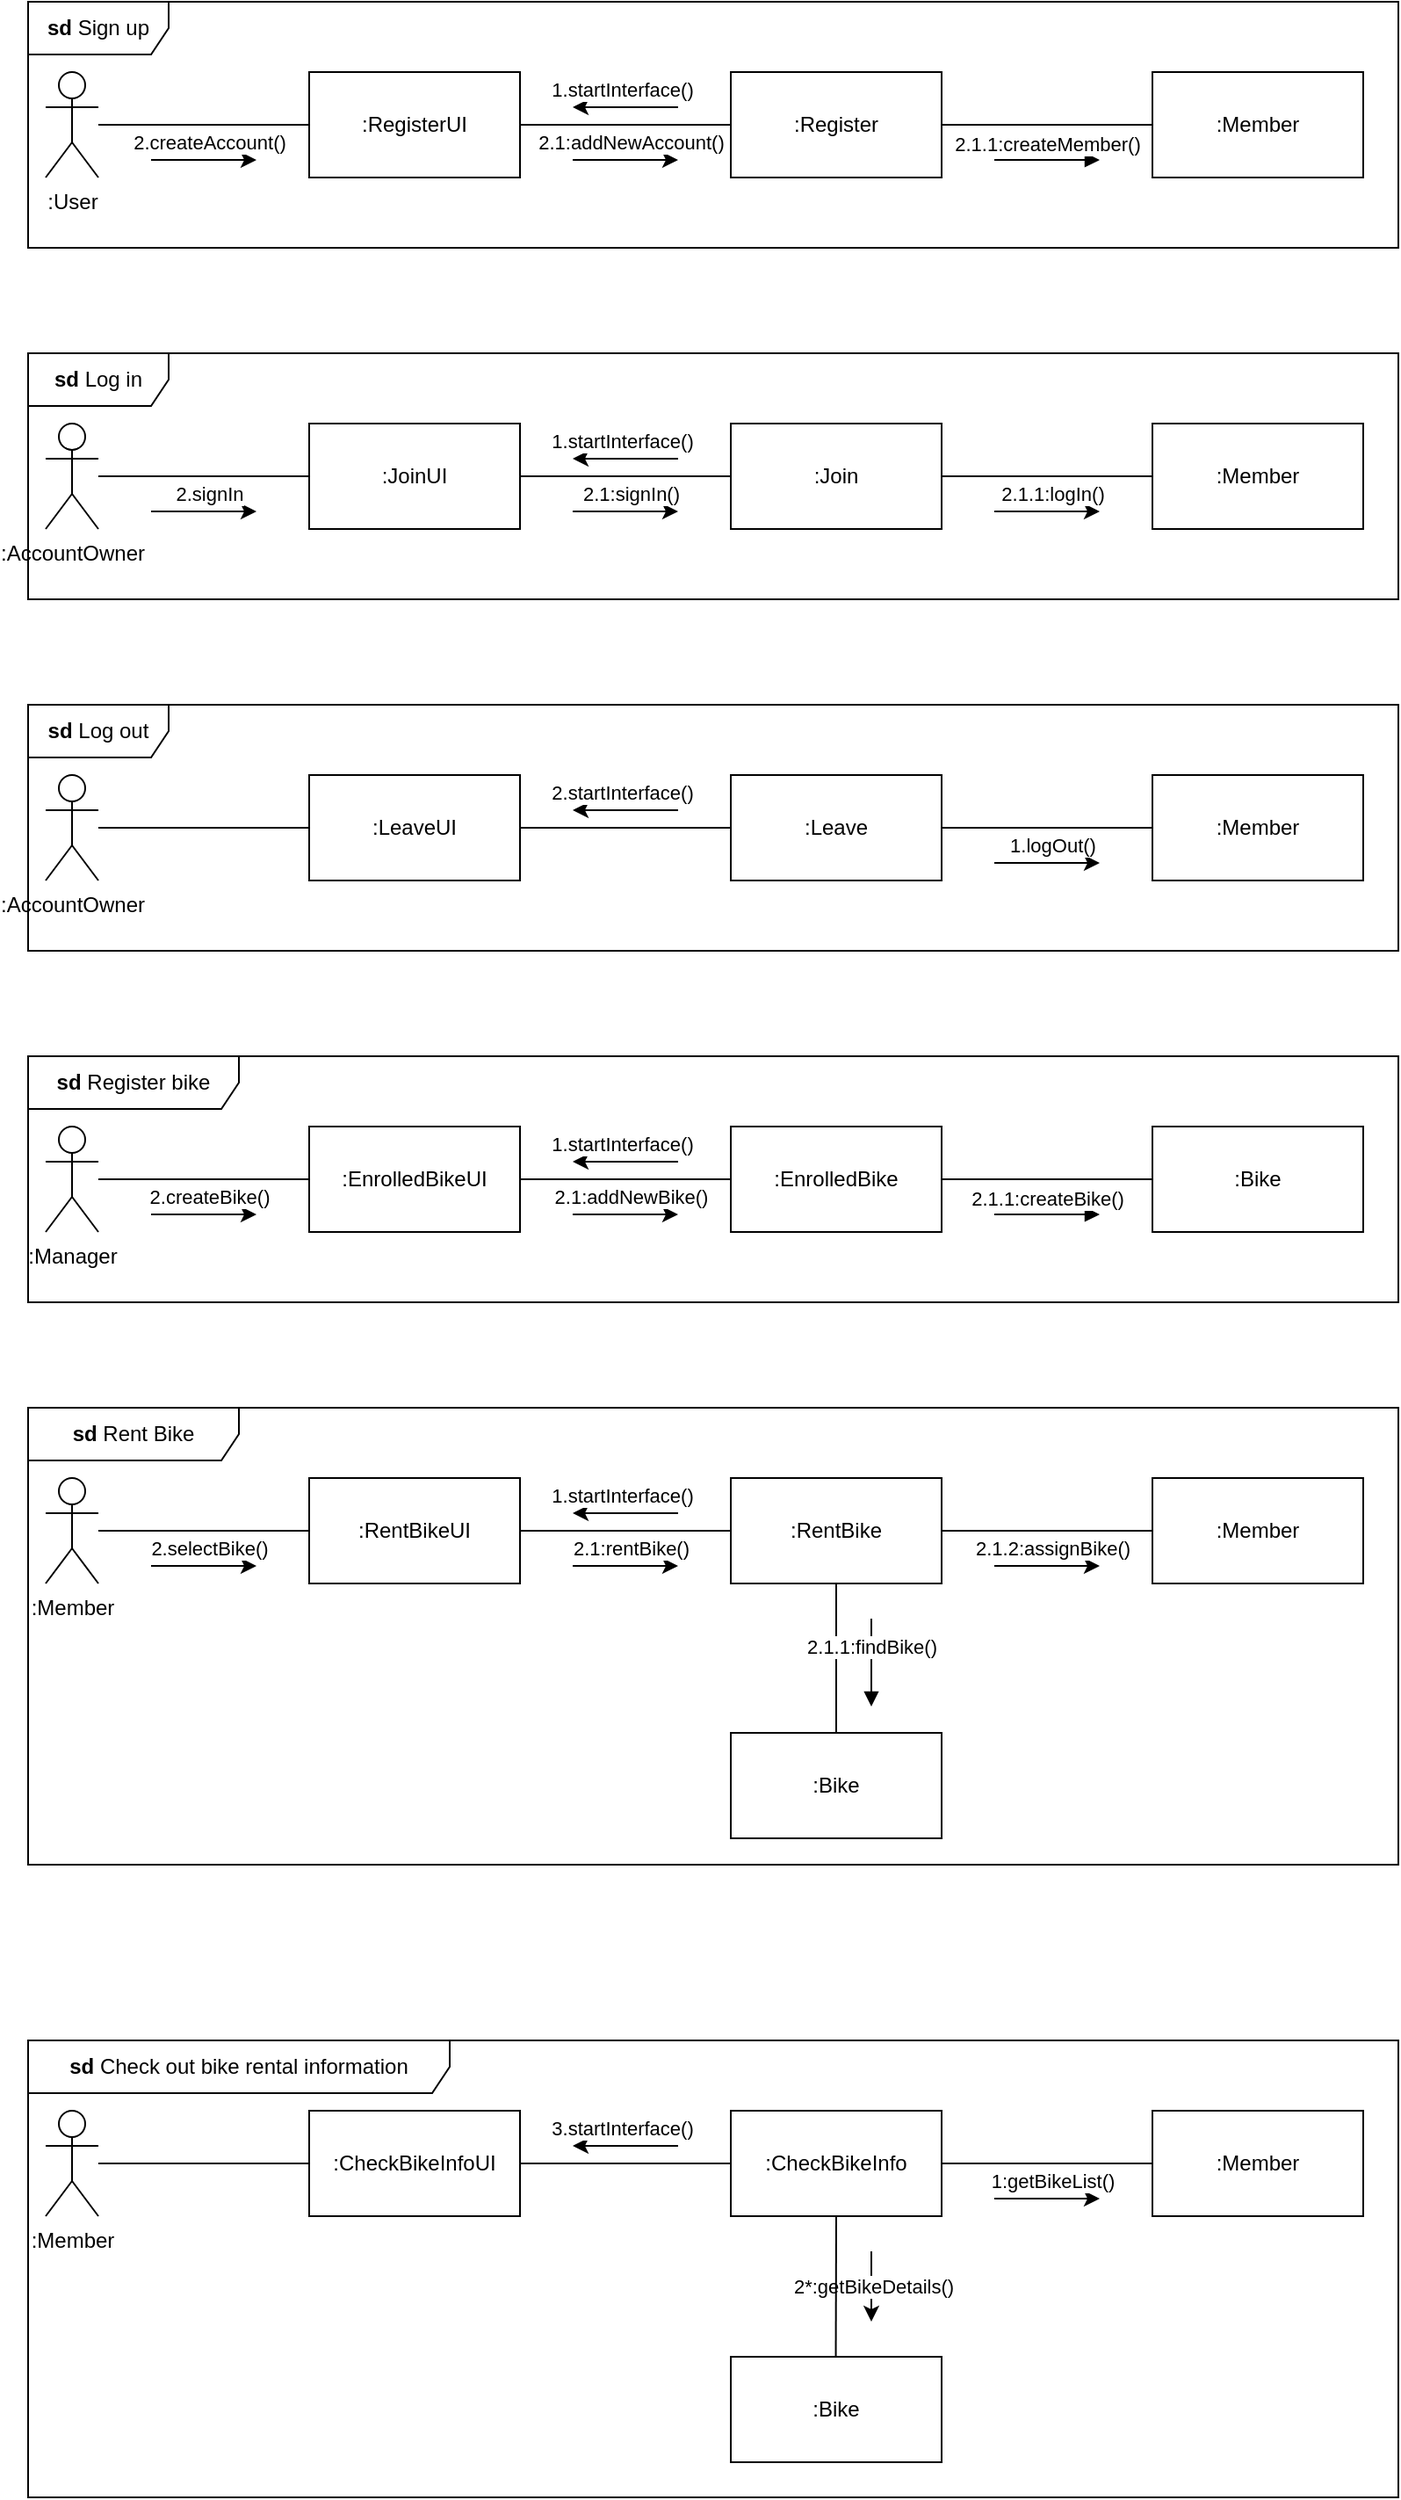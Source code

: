 <mxfile version="27.0.6">
  <diagram name="페이지-1" id="TfwBfcJx_TXcbL4AHAHk">
    <mxGraphModel dx="2253" dy="743" grid="1" gridSize="10" guides="1" tooltips="1" connect="1" arrows="1" fold="1" page="1" pageScale="1" pageWidth="827" pageHeight="1169" math="0" shadow="0">
      <root>
        <mxCell id="0" />
        <mxCell id="1" parent="0" />
        <mxCell id="0ZEHqHd7t8iUZ4EHQ0J9-8" value="" style="edgeStyle=orthogonalEdgeStyle;rounded=0;orthogonalLoop=1;jettySize=auto;html=1;endArrow=none;startFill=0;" parent="1" source="0ZEHqHd7t8iUZ4EHQ0J9-1" target="0ZEHqHd7t8iUZ4EHQ0J9-2" edge="1">
          <mxGeometry relative="1" as="geometry" />
        </mxCell>
        <mxCell id="0ZEHqHd7t8iUZ4EHQ0J9-1" value=":Register&lt;span style=&quot;background-color: transparent; color: light-dark(rgb(0, 0, 0), rgb(255, 255, 255));&quot;&gt;UI&lt;/span&gt;" style="rounded=0;whiteSpace=wrap;html=1;" parent="1" vertex="1">
          <mxGeometry x="-640" y="80" width="120" height="60" as="geometry" />
        </mxCell>
        <mxCell id="0ZEHqHd7t8iUZ4EHQ0J9-11" value="" style="edgeStyle=orthogonalEdgeStyle;rounded=0;orthogonalLoop=1;jettySize=auto;html=1;endArrow=none;startFill=0;" parent="1" source="0ZEHqHd7t8iUZ4EHQ0J9-2" target="0ZEHqHd7t8iUZ4EHQ0J9-10" edge="1">
          <mxGeometry relative="1" as="geometry" />
        </mxCell>
        <mxCell id="0ZEHqHd7t8iUZ4EHQ0J9-2" value=":Register" style="rounded=0;whiteSpace=wrap;html=1;" parent="1" vertex="1">
          <mxGeometry x="-400" y="80" width="120" height="60" as="geometry" />
        </mxCell>
        <mxCell id="0ZEHqHd7t8iUZ4EHQ0J9-3" value=":User" style="shape=umlActor;verticalLabelPosition=bottom;verticalAlign=top;html=1;outlineConnect=0;" parent="1" vertex="1">
          <mxGeometry x="-790" y="80" width="30" height="60" as="geometry" />
        </mxCell>
        <mxCell id="0ZEHqHd7t8iUZ4EHQ0J9-7" value="" style="endArrow=none;html=1;rounded=0;entryX=0;entryY=0.5;entryDx=0;entryDy=0;" parent="1" source="0ZEHqHd7t8iUZ4EHQ0J9-3" target="0ZEHqHd7t8iUZ4EHQ0J9-1" edge="1">
          <mxGeometry width="50" height="50" relative="1" as="geometry">
            <mxPoint x="-730" y="110" as="sourcePoint" />
            <mxPoint x="-680" y="60" as="targetPoint" />
          </mxGeometry>
        </mxCell>
        <mxCell id="0ZEHqHd7t8iUZ4EHQ0J9-10" value=":Member" style="rounded=0;whiteSpace=wrap;html=1;" parent="1" vertex="1">
          <mxGeometry x="-160" y="80" width="120" height="60" as="geometry" />
        </mxCell>
        <mxCell id="0ZEHqHd7t8iUZ4EHQ0J9-14" value="" style="endArrow=classic;html=1;rounded=0;" parent="1" edge="1">
          <mxGeometry width="50" height="50" relative="1" as="geometry">
            <mxPoint x="-430" y="100" as="sourcePoint" />
            <mxPoint x="-490" y="100" as="targetPoint" />
          </mxGeometry>
        </mxCell>
        <mxCell id="0ZEHqHd7t8iUZ4EHQ0J9-15" value="1.startInterface()" style="edgeLabel;html=1;align=center;verticalAlign=middle;resizable=0;points=[];" parent="0ZEHqHd7t8iUZ4EHQ0J9-14" vertex="1" connectable="0">
          <mxGeometry x="0.08" y="-1" relative="1" as="geometry">
            <mxPoint y="-9" as="offset" />
          </mxGeometry>
        </mxCell>
        <mxCell id="0ZEHqHd7t8iUZ4EHQ0J9-16" value="" style="endArrow=classic;html=1;rounded=0;" parent="1" edge="1">
          <mxGeometry width="50" height="50" relative="1" as="geometry">
            <mxPoint x="-730" y="130" as="sourcePoint" />
            <mxPoint x="-670" y="130" as="targetPoint" />
          </mxGeometry>
        </mxCell>
        <mxCell id="0ZEHqHd7t8iUZ4EHQ0J9-17" value="2.createAccount()" style="edgeLabel;html=1;align=center;verticalAlign=middle;resizable=0;points=[];" parent="0ZEHqHd7t8iUZ4EHQ0J9-16" vertex="1" connectable="0">
          <mxGeometry x="0.08" y="-1" relative="1" as="geometry">
            <mxPoint y="-11" as="offset" />
          </mxGeometry>
        </mxCell>
        <mxCell id="0ZEHqHd7t8iUZ4EHQ0J9-18" value="" style="endArrow=classic;html=1;rounded=0;" parent="1" edge="1">
          <mxGeometry width="50" height="50" relative="1" as="geometry">
            <mxPoint x="-490" y="130" as="sourcePoint" />
            <mxPoint x="-430" y="130" as="targetPoint" />
          </mxGeometry>
        </mxCell>
        <mxCell id="0ZEHqHd7t8iUZ4EHQ0J9-19" value="2.1:addNewAccount()" style="edgeLabel;html=1;align=center;verticalAlign=middle;resizable=0;points=[];" parent="0ZEHqHd7t8iUZ4EHQ0J9-18" vertex="1" connectable="0">
          <mxGeometry x="0.08" y="-1" relative="1" as="geometry">
            <mxPoint y="-11" as="offset" />
          </mxGeometry>
        </mxCell>
        <mxCell id="0ZEHqHd7t8iUZ4EHQ0J9-22" value="&lt;b&gt;sd&lt;/b&gt;&amp;nbsp;Sign up" style="shape=umlFrame;whiteSpace=wrap;html=1;pointerEvents=0;width=80;height=30;" parent="1" vertex="1">
          <mxGeometry x="-800" y="40" width="780" height="140" as="geometry" />
        </mxCell>
        <mxCell id="0ZEHqHd7t8iUZ4EHQ0J9-41" value="" style="edgeStyle=orthogonalEdgeStyle;rounded=0;orthogonalLoop=1;jettySize=auto;html=1;endArrow=none;startFill=0;" parent="1" source="0ZEHqHd7t8iUZ4EHQ0J9-42" target="0ZEHqHd7t8iUZ4EHQ0J9-45" edge="1">
          <mxGeometry relative="1" as="geometry" />
        </mxCell>
        <mxCell id="0ZEHqHd7t8iUZ4EHQ0J9-42" value=":Join&lt;span style=&quot;background-color: transparent; color: light-dark(rgb(0, 0, 0), rgb(255, 255, 255));&quot;&gt;UI&lt;/span&gt;" style="rounded=0;whiteSpace=wrap;html=1;" parent="1" vertex="1">
          <mxGeometry x="-640" y="280" width="120" height="60" as="geometry" />
        </mxCell>
        <mxCell id="0ZEHqHd7t8iUZ4EHQ0J9-43" value="" style="edgeStyle=orthogonalEdgeStyle;rounded=0;orthogonalLoop=1;jettySize=auto;html=1;endArrow=none;startFill=0;" parent="1" source="0ZEHqHd7t8iUZ4EHQ0J9-45" target="0ZEHqHd7t8iUZ4EHQ0J9-48" edge="1">
          <mxGeometry relative="1" as="geometry" />
        </mxCell>
        <mxCell id="0ZEHqHd7t8iUZ4EHQ0J9-45" value=":Join" style="rounded=0;whiteSpace=wrap;html=1;" parent="1" vertex="1">
          <mxGeometry x="-400" y="280" width="120" height="60" as="geometry" />
        </mxCell>
        <mxCell id="0ZEHqHd7t8iUZ4EHQ0J9-46" value=":AccountOwner" style="shape=umlActor;verticalLabelPosition=bottom;verticalAlign=top;html=1;outlineConnect=0;" parent="1" vertex="1">
          <mxGeometry x="-790" y="280" width="30" height="60" as="geometry" />
        </mxCell>
        <mxCell id="0ZEHqHd7t8iUZ4EHQ0J9-47" value="" style="endArrow=none;html=1;rounded=0;entryX=0;entryY=0.5;entryDx=0;entryDy=0;" parent="1" source="0ZEHqHd7t8iUZ4EHQ0J9-46" target="0ZEHqHd7t8iUZ4EHQ0J9-42" edge="1">
          <mxGeometry width="50" height="50" relative="1" as="geometry">
            <mxPoint x="-730" y="310" as="sourcePoint" />
            <mxPoint x="-680" y="260" as="targetPoint" />
          </mxGeometry>
        </mxCell>
        <mxCell id="0ZEHqHd7t8iUZ4EHQ0J9-48" value=":Member" style="rounded=0;whiteSpace=wrap;html=1;" parent="1" vertex="1">
          <mxGeometry x="-160" y="280" width="120" height="60" as="geometry" />
        </mxCell>
        <mxCell id="0ZEHqHd7t8iUZ4EHQ0J9-50" value="" style="endArrow=classic;html=1;rounded=0;" parent="1" edge="1">
          <mxGeometry width="50" height="50" relative="1" as="geometry">
            <mxPoint x="-430" y="300" as="sourcePoint" />
            <mxPoint x="-490" y="300" as="targetPoint" />
          </mxGeometry>
        </mxCell>
        <mxCell id="0ZEHqHd7t8iUZ4EHQ0J9-51" value="1.startInterface()" style="edgeLabel;html=1;align=center;verticalAlign=middle;resizable=0;points=[];" parent="0ZEHqHd7t8iUZ4EHQ0J9-50" vertex="1" connectable="0">
          <mxGeometry x="0.08" y="-1" relative="1" as="geometry">
            <mxPoint y="-9" as="offset" />
          </mxGeometry>
        </mxCell>
        <mxCell id="0ZEHqHd7t8iUZ4EHQ0J9-52" value="" style="endArrow=classic;html=1;rounded=0;" parent="1" edge="1">
          <mxGeometry width="50" height="50" relative="1" as="geometry">
            <mxPoint x="-730" y="330" as="sourcePoint" />
            <mxPoint x="-670" y="330" as="targetPoint" />
          </mxGeometry>
        </mxCell>
        <mxCell id="0ZEHqHd7t8iUZ4EHQ0J9-53" value="2.signIn" style="edgeLabel;html=1;align=center;verticalAlign=middle;resizable=0;points=[];" parent="0ZEHqHd7t8iUZ4EHQ0J9-52" vertex="1" connectable="0">
          <mxGeometry x="0.08" y="-1" relative="1" as="geometry">
            <mxPoint y="-11" as="offset" />
          </mxGeometry>
        </mxCell>
        <mxCell id="0ZEHqHd7t8iUZ4EHQ0J9-54" value="" style="endArrow=classic;html=1;rounded=0;" parent="1" edge="1">
          <mxGeometry width="50" height="50" relative="1" as="geometry">
            <mxPoint x="-490" y="330" as="sourcePoint" />
            <mxPoint x="-430" y="330" as="targetPoint" />
          </mxGeometry>
        </mxCell>
        <mxCell id="0ZEHqHd7t8iUZ4EHQ0J9-55" value="2.1:signIn()" style="edgeLabel;html=1;align=center;verticalAlign=middle;resizable=0;points=[];" parent="0ZEHqHd7t8iUZ4EHQ0J9-54" vertex="1" connectable="0">
          <mxGeometry x="0.08" y="-1" relative="1" as="geometry">
            <mxPoint y="-11" as="offset" />
          </mxGeometry>
        </mxCell>
        <mxCell id="0ZEHqHd7t8iUZ4EHQ0J9-58" value="&lt;b&gt;sd&lt;/b&gt;&amp;nbsp;Log in" style="shape=umlFrame;whiteSpace=wrap;html=1;pointerEvents=0;width=80;height=30;" parent="1" vertex="1">
          <mxGeometry x="-800" y="240" width="780" height="140" as="geometry" />
        </mxCell>
        <mxCell id="0ZEHqHd7t8iUZ4EHQ0J9-68" value="" style="endArrow=classic;html=1;rounded=0;" parent="1" edge="1">
          <mxGeometry width="50" height="50" relative="1" as="geometry">
            <mxPoint x="-250" y="330" as="sourcePoint" />
            <mxPoint x="-190" y="330" as="targetPoint" />
          </mxGeometry>
        </mxCell>
        <mxCell id="0ZEHqHd7t8iUZ4EHQ0J9-69" value="2.1.1:logIn()" style="edgeLabel;html=1;align=center;verticalAlign=middle;resizable=0;points=[];" parent="0ZEHqHd7t8iUZ4EHQ0J9-68" vertex="1" connectable="0">
          <mxGeometry x="0.08" y="-1" relative="1" as="geometry">
            <mxPoint y="-11" as="offset" />
          </mxGeometry>
        </mxCell>
        <mxCell id="0ZEHqHd7t8iUZ4EHQ0J9-70" value="" style="edgeStyle=orthogonalEdgeStyle;rounded=0;orthogonalLoop=1;jettySize=auto;html=1;endArrow=none;startFill=0;" parent="1" source="0ZEHqHd7t8iUZ4EHQ0J9-71" target="0ZEHqHd7t8iUZ4EHQ0J9-73" edge="1">
          <mxGeometry relative="1" as="geometry" />
        </mxCell>
        <mxCell id="0ZEHqHd7t8iUZ4EHQ0J9-71" value=":LeaveUI" style="rounded=0;whiteSpace=wrap;html=1;" parent="1" vertex="1">
          <mxGeometry x="-640" y="480" width="120" height="60" as="geometry" />
        </mxCell>
        <mxCell id="0ZEHqHd7t8iUZ4EHQ0J9-72" value="" style="edgeStyle=orthogonalEdgeStyle;rounded=0;orthogonalLoop=1;jettySize=auto;html=1;endArrow=none;startFill=0;" parent="1" source="0ZEHqHd7t8iUZ4EHQ0J9-73" target="0ZEHqHd7t8iUZ4EHQ0J9-77" edge="1">
          <mxGeometry relative="1" as="geometry" />
        </mxCell>
        <mxCell id="0ZEHqHd7t8iUZ4EHQ0J9-73" value=":Leave" style="rounded=0;whiteSpace=wrap;html=1;" parent="1" vertex="1">
          <mxGeometry x="-400" y="480" width="120" height="60" as="geometry" />
        </mxCell>
        <mxCell id="0ZEHqHd7t8iUZ4EHQ0J9-74" value=":AccountOwner" style="shape=umlActor;verticalLabelPosition=bottom;verticalAlign=top;html=1;outlineConnect=0;" parent="1" vertex="1">
          <mxGeometry x="-790" y="480" width="30" height="60" as="geometry" />
        </mxCell>
        <mxCell id="0ZEHqHd7t8iUZ4EHQ0J9-75" value="" style="endArrow=none;html=1;rounded=0;entryX=0;entryY=0.5;entryDx=0;entryDy=0;" parent="1" source="0ZEHqHd7t8iUZ4EHQ0J9-74" target="0ZEHqHd7t8iUZ4EHQ0J9-71" edge="1">
          <mxGeometry width="50" height="50" relative="1" as="geometry">
            <mxPoint x="-730" y="510" as="sourcePoint" />
            <mxPoint x="-680" y="460" as="targetPoint" />
          </mxGeometry>
        </mxCell>
        <mxCell id="0ZEHqHd7t8iUZ4EHQ0J9-77" value=":Member" style="rounded=0;whiteSpace=wrap;html=1;" parent="1" vertex="1">
          <mxGeometry x="-160" y="480" width="120" height="60" as="geometry" />
        </mxCell>
        <mxCell id="0ZEHqHd7t8iUZ4EHQ0J9-79" value="" style="endArrow=classic;html=1;rounded=0;" parent="1" edge="1">
          <mxGeometry width="50" height="50" relative="1" as="geometry">
            <mxPoint x="-430" y="500" as="sourcePoint" />
            <mxPoint x="-490" y="500" as="targetPoint" />
          </mxGeometry>
        </mxCell>
        <mxCell id="0ZEHqHd7t8iUZ4EHQ0J9-80" value="2.startInterface()" style="edgeLabel;html=1;align=center;verticalAlign=middle;resizable=0;points=[];" parent="0ZEHqHd7t8iUZ4EHQ0J9-79" vertex="1" connectable="0">
          <mxGeometry x="0.08" y="-1" relative="1" as="geometry">
            <mxPoint y="-9" as="offset" />
          </mxGeometry>
        </mxCell>
        <mxCell id="0ZEHqHd7t8iUZ4EHQ0J9-85" value="&lt;b&gt;sd&lt;/b&gt;&amp;nbsp;Log out" style="shape=umlFrame;whiteSpace=wrap;html=1;pointerEvents=0;width=80;height=30;" parent="1" vertex="1">
          <mxGeometry x="-800" y="440" width="780" height="140" as="geometry" />
        </mxCell>
        <mxCell id="0ZEHqHd7t8iUZ4EHQ0J9-90" value="" style="endArrow=classic;html=1;rounded=0;" parent="1" edge="1">
          <mxGeometry width="50" height="50" relative="1" as="geometry">
            <mxPoint x="-250" y="530" as="sourcePoint" />
            <mxPoint x="-190" y="530" as="targetPoint" />
          </mxGeometry>
        </mxCell>
        <mxCell id="0ZEHqHd7t8iUZ4EHQ0J9-91" value="1.logOut()" style="edgeLabel;html=1;align=center;verticalAlign=middle;resizable=0;points=[];" parent="0ZEHqHd7t8iUZ4EHQ0J9-90" vertex="1" connectable="0">
          <mxGeometry x="0.08" y="-1" relative="1" as="geometry">
            <mxPoint y="-11" as="offset" />
          </mxGeometry>
        </mxCell>
        <mxCell id="0ZEHqHd7t8iUZ4EHQ0J9-92" value="" style="edgeStyle=orthogonalEdgeStyle;rounded=0;orthogonalLoop=1;jettySize=auto;html=1;endArrow=none;startFill=0;" parent="1" source="0ZEHqHd7t8iUZ4EHQ0J9-93" target="0ZEHqHd7t8iUZ4EHQ0J9-95" edge="1">
          <mxGeometry relative="1" as="geometry" />
        </mxCell>
        <mxCell id="0ZEHqHd7t8iUZ4EHQ0J9-93" value=":EnrolledBikeUI" style="rounded=0;whiteSpace=wrap;html=1;" parent="1" vertex="1">
          <mxGeometry x="-640" y="680" width="120" height="60" as="geometry" />
        </mxCell>
        <mxCell id="0ZEHqHd7t8iUZ4EHQ0J9-94" value="" style="edgeStyle=orthogonalEdgeStyle;rounded=0;orthogonalLoop=1;jettySize=auto;html=1;endArrow=none;startFill=0;" parent="1" source="0ZEHqHd7t8iUZ4EHQ0J9-95" target="0ZEHqHd7t8iUZ4EHQ0J9-99" edge="1">
          <mxGeometry relative="1" as="geometry" />
        </mxCell>
        <mxCell id="0ZEHqHd7t8iUZ4EHQ0J9-95" value=":EnrolledBike" style="rounded=0;whiteSpace=wrap;html=1;" parent="1" vertex="1">
          <mxGeometry x="-400" y="680" width="120" height="60" as="geometry" />
        </mxCell>
        <mxCell id="0ZEHqHd7t8iUZ4EHQ0J9-96" value=":Manager" style="shape=umlActor;verticalLabelPosition=bottom;verticalAlign=top;html=1;outlineConnect=0;" parent="1" vertex="1">
          <mxGeometry x="-790" y="680" width="30" height="60" as="geometry" />
        </mxCell>
        <mxCell id="0ZEHqHd7t8iUZ4EHQ0J9-97" value="" style="endArrow=none;html=1;rounded=0;entryX=0;entryY=0.5;entryDx=0;entryDy=0;" parent="1" source="0ZEHqHd7t8iUZ4EHQ0J9-96" target="0ZEHqHd7t8iUZ4EHQ0J9-93" edge="1">
          <mxGeometry width="50" height="50" relative="1" as="geometry">
            <mxPoint x="-730" y="710" as="sourcePoint" />
            <mxPoint x="-680" y="660" as="targetPoint" />
          </mxGeometry>
        </mxCell>
        <mxCell id="0ZEHqHd7t8iUZ4EHQ0J9-99" value=":Bike" style="rounded=0;whiteSpace=wrap;html=1;" parent="1" vertex="1">
          <mxGeometry x="-160" y="680" width="120" height="60" as="geometry" />
        </mxCell>
        <mxCell id="0ZEHqHd7t8iUZ4EHQ0J9-101" value="" style="endArrow=classic;html=1;rounded=0;" parent="1" edge="1">
          <mxGeometry width="50" height="50" relative="1" as="geometry">
            <mxPoint x="-430" y="700" as="sourcePoint" />
            <mxPoint x="-490" y="700" as="targetPoint" />
          </mxGeometry>
        </mxCell>
        <mxCell id="0ZEHqHd7t8iUZ4EHQ0J9-102" value="1.startInterface()" style="edgeLabel;html=1;align=center;verticalAlign=middle;resizable=0;points=[];" parent="0ZEHqHd7t8iUZ4EHQ0J9-101" vertex="1" connectable="0">
          <mxGeometry x="0.08" y="-1" relative="1" as="geometry">
            <mxPoint y="-9" as="offset" />
          </mxGeometry>
        </mxCell>
        <mxCell id="0ZEHqHd7t8iUZ4EHQ0J9-103" value="" style="endArrow=classic;html=1;rounded=0;" parent="1" edge="1">
          <mxGeometry width="50" height="50" relative="1" as="geometry">
            <mxPoint x="-730" y="730" as="sourcePoint" />
            <mxPoint x="-670" y="730" as="targetPoint" />
          </mxGeometry>
        </mxCell>
        <mxCell id="0ZEHqHd7t8iUZ4EHQ0J9-104" value="2.createBike()" style="edgeLabel;html=1;align=center;verticalAlign=middle;resizable=0;points=[];" parent="0ZEHqHd7t8iUZ4EHQ0J9-103" vertex="1" connectable="0">
          <mxGeometry x="0.08" y="-1" relative="1" as="geometry">
            <mxPoint y="-11" as="offset" />
          </mxGeometry>
        </mxCell>
        <mxCell id="0ZEHqHd7t8iUZ4EHQ0J9-105" value="" style="endArrow=classic;html=1;rounded=0;" parent="1" edge="1">
          <mxGeometry width="50" height="50" relative="1" as="geometry">
            <mxPoint x="-490" y="730" as="sourcePoint" />
            <mxPoint x="-430" y="730" as="targetPoint" />
          </mxGeometry>
        </mxCell>
        <mxCell id="0ZEHqHd7t8iUZ4EHQ0J9-106" value="2.1:addNewBike()" style="edgeLabel;html=1;align=center;verticalAlign=middle;resizable=0;points=[];" parent="0ZEHqHd7t8iUZ4EHQ0J9-105" vertex="1" connectable="0">
          <mxGeometry x="0.08" y="-1" relative="1" as="geometry">
            <mxPoint y="-11" as="offset" />
          </mxGeometry>
        </mxCell>
        <mxCell id="0ZEHqHd7t8iUZ4EHQ0J9-107" value="&lt;b&gt;sd&lt;/b&gt;&amp;nbsp;Register bike" style="shape=umlFrame;whiteSpace=wrap;html=1;pointerEvents=0;width=120;height=30;" parent="1" vertex="1">
          <mxGeometry x="-800" y="640" width="780" height="140" as="geometry" />
        </mxCell>
        <mxCell id="0ZEHqHd7t8iUZ4EHQ0J9-118" value="" style="edgeStyle=orthogonalEdgeStyle;rounded=0;orthogonalLoop=1;jettySize=auto;html=1;endArrow=none;startFill=0;" parent="1" source="0ZEHqHd7t8iUZ4EHQ0J9-119" target="0ZEHqHd7t8iUZ4EHQ0J9-122" edge="1">
          <mxGeometry relative="1" as="geometry" />
        </mxCell>
        <mxCell id="0ZEHqHd7t8iUZ4EHQ0J9-119" value=":RentBikeUI" style="rounded=0;whiteSpace=wrap;html=1;" parent="1" vertex="1">
          <mxGeometry x="-640" y="880" width="120" height="60" as="geometry" />
        </mxCell>
        <mxCell id="0ZEHqHd7t8iUZ4EHQ0J9-120" value="" style="edgeStyle=orthogonalEdgeStyle;rounded=0;orthogonalLoop=1;jettySize=auto;html=1;endArrow=none;startFill=0;" parent="1" source="0ZEHqHd7t8iUZ4EHQ0J9-122" target="0ZEHqHd7t8iUZ4EHQ0J9-125" edge="1">
          <mxGeometry relative="1" as="geometry" />
        </mxCell>
        <mxCell id="-vyaur1Un84xcZUT0xZy-5" value="" style="edgeStyle=orthogonalEdgeStyle;rounded=0;orthogonalLoop=1;jettySize=auto;html=1;endArrow=none;startFill=0;" parent="1" source="0ZEHqHd7t8iUZ4EHQ0J9-122" target="lkCe4IDrxySDpFvIRtou-5" edge="1">
          <mxGeometry relative="1" as="geometry" />
        </mxCell>
        <mxCell id="0ZEHqHd7t8iUZ4EHQ0J9-122" value=":RentBike" style="rounded=0;whiteSpace=wrap;html=1;" parent="1" vertex="1">
          <mxGeometry x="-400" y="880" width="120" height="60" as="geometry" />
        </mxCell>
        <mxCell id="0ZEHqHd7t8iUZ4EHQ0J9-123" value=":Member" style="shape=umlActor;verticalLabelPosition=bottom;verticalAlign=top;html=1;outlineConnect=0;" parent="1" vertex="1">
          <mxGeometry x="-790" y="880" width="30" height="60" as="geometry" />
        </mxCell>
        <mxCell id="0ZEHqHd7t8iUZ4EHQ0J9-124" value="" style="endArrow=none;html=1;rounded=0;entryX=0;entryY=0.5;entryDx=0;entryDy=0;" parent="1" source="0ZEHqHd7t8iUZ4EHQ0J9-123" target="0ZEHqHd7t8iUZ4EHQ0J9-119" edge="1">
          <mxGeometry width="50" height="50" relative="1" as="geometry">
            <mxPoint x="-730" y="910" as="sourcePoint" />
            <mxPoint x="-680" y="860" as="targetPoint" />
          </mxGeometry>
        </mxCell>
        <mxCell id="0ZEHqHd7t8iUZ4EHQ0J9-125" value=":Member" style="rounded=0;whiteSpace=wrap;html=1;" parent="1" vertex="1">
          <mxGeometry x="-160" y="880" width="120" height="60" as="geometry" />
        </mxCell>
        <mxCell id="0ZEHqHd7t8iUZ4EHQ0J9-127" value="" style="endArrow=classic;html=1;rounded=0;" parent="1" edge="1">
          <mxGeometry width="50" height="50" relative="1" as="geometry">
            <mxPoint x="-430" y="900" as="sourcePoint" />
            <mxPoint x="-490" y="900" as="targetPoint" />
          </mxGeometry>
        </mxCell>
        <mxCell id="0ZEHqHd7t8iUZ4EHQ0J9-128" value="1.startInterface()" style="edgeLabel;html=1;align=center;verticalAlign=middle;resizable=0;points=[];" parent="0ZEHqHd7t8iUZ4EHQ0J9-127" vertex="1" connectable="0">
          <mxGeometry x="0.08" y="-1" relative="1" as="geometry">
            <mxPoint y="-9" as="offset" />
          </mxGeometry>
        </mxCell>
        <mxCell id="0ZEHqHd7t8iUZ4EHQ0J9-129" value="" style="endArrow=classic;html=1;rounded=0;" parent="1" edge="1">
          <mxGeometry width="50" height="50" relative="1" as="geometry">
            <mxPoint x="-730" y="930" as="sourcePoint" />
            <mxPoint x="-670" y="930" as="targetPoint" />
          </mxGeometry>
        </mxCell>
        <mxCell id="0ZEHqHd7t8iUZ4EHQ0J9-130" value="2.selectBike()" style="edgeLabel;html=1;align=center;verticalAlign=middle;resizable=0;points=[];" parent="0ZEHqHd7t8iUZ4EHQ0J9-129" vertex="1" connectable="0">
          <mxGeometry x="0.08" y="-1" relative="1" as="geometry">
            <mxPoint y="-11" as="offset" />
          </mxGeometry>
        </mxCell>
        <mxCell id="0ZEHqHd7t8iUZ4EHQ0J9-131" value="" style="endArrow=classic;html=1;rounded=0;" parent="1" edge="1">
          <mxGeometry width="50" height="50" relative="1" as="geometry">
            <mxPoint x="-490" y="930" as="sourcePoint" />
            <mxPoint x="-430" y="930" as="targetPoint" />
          </mxGeometry>
        </mxCell>
        <mxCell id="0ZEHqHd7t8iUZ4EHQ0J9-132" value="2.1:rentBike()" style="edgeLabel;html=1;align=center;verticalAlign=middle;resizable=0;points=[];" parent="0ZEHqHd7t8iUZ4EHQ0J9-131" vertex="1" connectable="0">
          <mxGeometry x="0.08" y="-1" relative="1" as="geometry">
            <mxPoint y="-11" as="offset" />
          </mxGeometry>
        </mxCell>
        <mxCell id="0ZEHqHd7t8iUZ4EHQ0J9-133" value="&lt;b&gt;sd&lt;/b&gt;&amp;nbsp;Rent Bike" style="shape=umlFrame;whiteSpace=wrap;html=1;pointerEvents=0;width=120;height=30;" parent="1" vertex="1">
          <mxGeometry x="-800" y="840" width="780" height="260" as="geometry" />
        </mxCell>
        <mxCell id="0ZEHqHd7t8iUZ4EHQ0J9-139" value="" style="endArrow=classic;html=1;rounded=0;" parent="1" edge="1">
          <mxGeometry width="50" height="50" relative="1" as="geometry">
            <mxPoint x="-250" y="930" as="sourcePoint" />
            <mxPoint x="-190" y="930" as="targetPoint" />
          </mxGeometry>
        </mxCell>
        <mxCell id="0ZEHqHd7t8iUZ4EHQ0J9-140" value="2.1.2:assignBike()" style="edgeLabel;html=1;align=center;verticalAlign=middle;resizable=0;points=[];" parent="0ZEHqHd7t8iUZ4EHQ0J9-139" vertex="1" connectable="0">
          <mxGeometry x="0.08" y="-1" relative="1" as="geometry">
            <mxPoint y="-11" as="offset" />
          </mxGeometry>
        </mxCell>
        <mxCell id="0ZEHqHd7t8iUZ4EHQ0J9-141" value="" style="edgeStyle=orthogonalEdgeStyle;rounded=0;orthogonalLoop=1;jettySize=auto;html=1;endArrow=none;startFill=0;" parent="1" source="0ZEHqHd7t8iUZ4EHQ0J9-142" target="0ZEHqHd7t8iUZ4EHQ0J9-144" edge="1">
          <mxGeometry relative="1" as="geometry" />
        </mxCell>
        <mxCell id="0ZEHqHd7t8iUZ4EHQ0J9-142" value=":CheckBikeInfoUI" style="rounded=0;whiteSpace=wrap;html=1;" parent="1" vertex="1">
          <mxGeometry x="-640" y="1240" width="120" height="60" as="geometry" />
        </mxCell>
        <mxCell id="0ZEHqHd7t8iUZ4EHQ0J9-143" value="" style="edgeStyle=orthogonalEdgeStyle;rounded=0;orthogonalLoop=1;jettySize=auto;html=1;endArrow=none;startFill=0;" parent="1" source="0ZEHqHd7t8iUZ4EHQ0J9-144" target="0ZEHqHd7t8iUZ4EHQ0J9-149" edge="1">
          <mxGeometry relative="1" as="geometry" />
        </mxCell>
        <mxCell id="0ZEHqHd7t8iUZ4EHQ0J9-144" value=":CheckBikeInfo" style="rounded=0;whiteSpace=wrap;html=1;" parent="1" vertex="1">
          <mxGeometry x="-400" y="1240" width="120" height="60" as="geometry" />
        </mxCell>
        <mxCell id="0ZEHqHd7t8iUZ4EHQ0J9-145" value=":Member" style="shape=umlActor;verticalLabelPosition=bottom;verticalAlign=top;html=1;outlineConnect=0;" parent="1" vertex="1">
          <mxGeometry x="-790" y="1240" width="30" height="60" as="geometry" />
        </mxCell>
        <mxCell id="0ZEHqHd7t8iUZ4EHQ0J9-146" value="" style="endArrow=none;html=1;rounded=0;entryX=0;entryY=0.5;entryDx=0;entryDy=0;" parent="1" source="0ZEHqHd7t8iUZ4EHQ0J9-145" target="0ZEHqHd7t8iUZ4EHQ0J9-142" edge="1">
          <mxGeometry width="50" height="50" relative="1" as="geometry">
            <mxPoint x="-730" y="1270" as="sourcePoint" />
            <mxPoint x="-680" y="1220" as="targetPoint" />
          </mxGeometry>
        </mxCell>
        <mxCell id="0ZEHqHd7t8iUZ4EHQ0J9-149" value=":Member" style="rounded=0;whiteSpace=wrap;html=1;" parent="1" vertex="1">
          <mxGeometry x="-160" y="1240" width="120" height="60" as="geometry" />
        </mxCell>
        <mxCell id="0ZEHqHd7t8iUZ4EHQ0J9-150" value=":Bike" style="rounded=0;whiteSpace=wrap;html=1;" parent="1" vertex="1">
          <mxGeometry x="-400" y="1380" width="120" height="60" as="geometry" />
        </mxCell>
        <mxCell id="0ZEHqHd7t8iUZ4EHQ0J9-151" value="" style="endArrow=classic;html=1;rounded=0;" parent="1" edge="1">
          <mxGeometry width="50" height="50" relative="1" as="geometry">
            <mxPoint x="-430" y="1260" as="sourcePoint" />
            <mxPoint x="-490" y="1260" as="targetPoint" />
          </mxGeometry>
        </mxCell>
        <mxCell id="0ZEHqHd7t8iUZ4EHQ0J9-152" value="3.startInterface()" style="edgeLabel;html=1;align=center;verticalAlign=middle;resizable=0;points=[];" parent="0ZEHqHd7t8iUZ4EHQ0J9-151" vertex="1" connectable="0">
          <mxGeometry x="0.08" y="-1" relative="1" as="geometry">
            <mxPoint y="-9" as="offset" />
          </mxGeometry>
        </mxCell>
        <mxCell id="0ZEHqHd7t8iUZ4EHQ0J9-157" value="&lt;b&gt;sd&lt;/b&gt;&amp;nbsp;Check out bike rental information" style="shape=umlFrame;whiteSpace=wrap;html=1;pointerEvents=0;width=240;height=30;" parent="1" vertex="1">
          <mxGeometry x="-800" y="1200" width="780" height="260" as="geometry" />
        </mxCell>
        <mxCell id="0ZEHqHd7t8iUZ4EHQ0J9-158" value="" style="endArrow=classic;html=1;rounded=0;entryX=0.5;entryY=0;entryDx=0;entryDy=0;" parent="1" edge="1">
          <mxGeometry width="50" height="50" relative="1" as="geometry">
            <mxPoint x="-320" y="1320" as="sourcePoint" />
            <mxPoint x="-320" y="1360" as="targetPoint" />
          </mxGeometry>
        </mxCell>
        <mxCell id="0ZEHqHd7t8iUZ4EHQ0J9-159" value="2*:&lt;span style=&quot;background-color: light-dark(#ffffff, var(--ge-dark-color, #121212)); color: light-dark(rgb(0, 0, 0), rgb(255, 255, 255));&quot;&gt;getBikeDetails()&lt;/span&gt;" style="edgeLabel;html=1;align=center;verticalAlign=middle;resizable=0;points=[];" parent="0ZEHqHd7t8iUZ4EHQ0J9-158" vertex="1" connectable="0">
          <mxGeometry x="0.007" y="1" relative="1" as="geometry">
            <mxPoint as="offset" />
          </mxGeometry>
        </mxCell>
        <mxCell id="0ZEHqHd7t8iUZ4EHQ0J9-161" value="" style="endArrow=classic;html=1;rounded=0;" parent="1" edge="1">
          <mxGeometry width="50" height="50" relative="1" as="geometry">
            <mxPoint x="-250" y="1290" as="sourcePoint" />
            <mxPoint x="-190" y="1290" as="targetPoint" />
          </mxGeometry>
        </mxCell>
        <mxCell id="0ZEHqHd7t8iUZ4EHQ0J9-162" value="1:getBikeList()" style="edgeLabel;html=1;align=center;verticalAlign=middle;resizable=0;points=[];" parent="0ZEHqHd7t8iUZ4EHQ0J9-161" vertex="1" connectable="0">
          <mxGeometry x="0.08" y="-1" relative="1" as="geometry">
            <mxPoint y="-11" as="offset" />
          </mxGeometry>
        </mxCell>
        <mxCell id="lkCe4IDrxySDpFvIRtou-5" value=":Bike" style="rounded=0;whiteSpace=wrap;html=1;" parent="1" vertex="1">
          <mxGeometry x="-400" y="1025" width="120" height="60" as="geometry" />
        </mxCell>
        <mxCell id="lkCe4IDrxySDpFvIRtou-12" value="" style="endArrow=none;html=1;rounded=0;entryX=0.5;entryY=0;entryDx=0;entryDy=0;exitX=0.5;exitY=1;exitDx=0;exitDy=0;" parent="1" source="0ZEHqHd7t8iUZ4EHQ0J9-144" edge="1">
          <mxGeometry width="50" height="50" relative="1" as="geometry">
            <mxPoint x="-340.23" y="1330" as="sourcePoint" />
            <mxPoint x="-340.23" y="1380" as="targetPoint" />
          </mxGeometry>
        </mxCell>
        <mxCell id="-vyaur1Un84xcZUT0xZy-3" value="2.1.1:createMember()" style="html=1;verticalAlign=bottom;endArrow=block;curved=0;rounded=0;" parent="1" edge="1">
          <mxGeometry width="80" relative="1" as="geometry">
            <mxPoint x="-250" y="130" as="sourcePoint" />
            <mxPoint x="-190" y="130" as="targetPoint" />
          </mxGeometry>
        </mxCell>
        <mxCell id="-vyaur1Un84xcZUT0xZy-4" value="2.1.1:createBike()" style="html=1;verticalAlign=bottom;endArrow=block;curved=0;rounded=0;" parent="1" edge="1">
          <mxGeometry width="80" relative="1" as="geometry">
            <mxPoint x="-250" y="730" as="sourcePoint" />
            <mxPoint x="-190" y="730" as="targetPoint" />
          </mxGeometry>
        </mxCell>
        <mxCell id="-vyaur1Un84xcZUT0xZy-6" value="2.1.1:findBike()" style="html=1;verticalAlign=bottom;endArrow=block;curved=0;rounded=0;" parent="1" edge="1">
          <mxGeometry width="80" relative="1" as="geometry">
            <mxPoint x="-320" y="960" as="sourcePoint" />
            <mxPoint x="-320" y="1010" as="targetPoint" />
          </mxGeometry>
        </mxCell>
      </root>
    </mxGraphModel>
  </diagram>
</mxfile>

